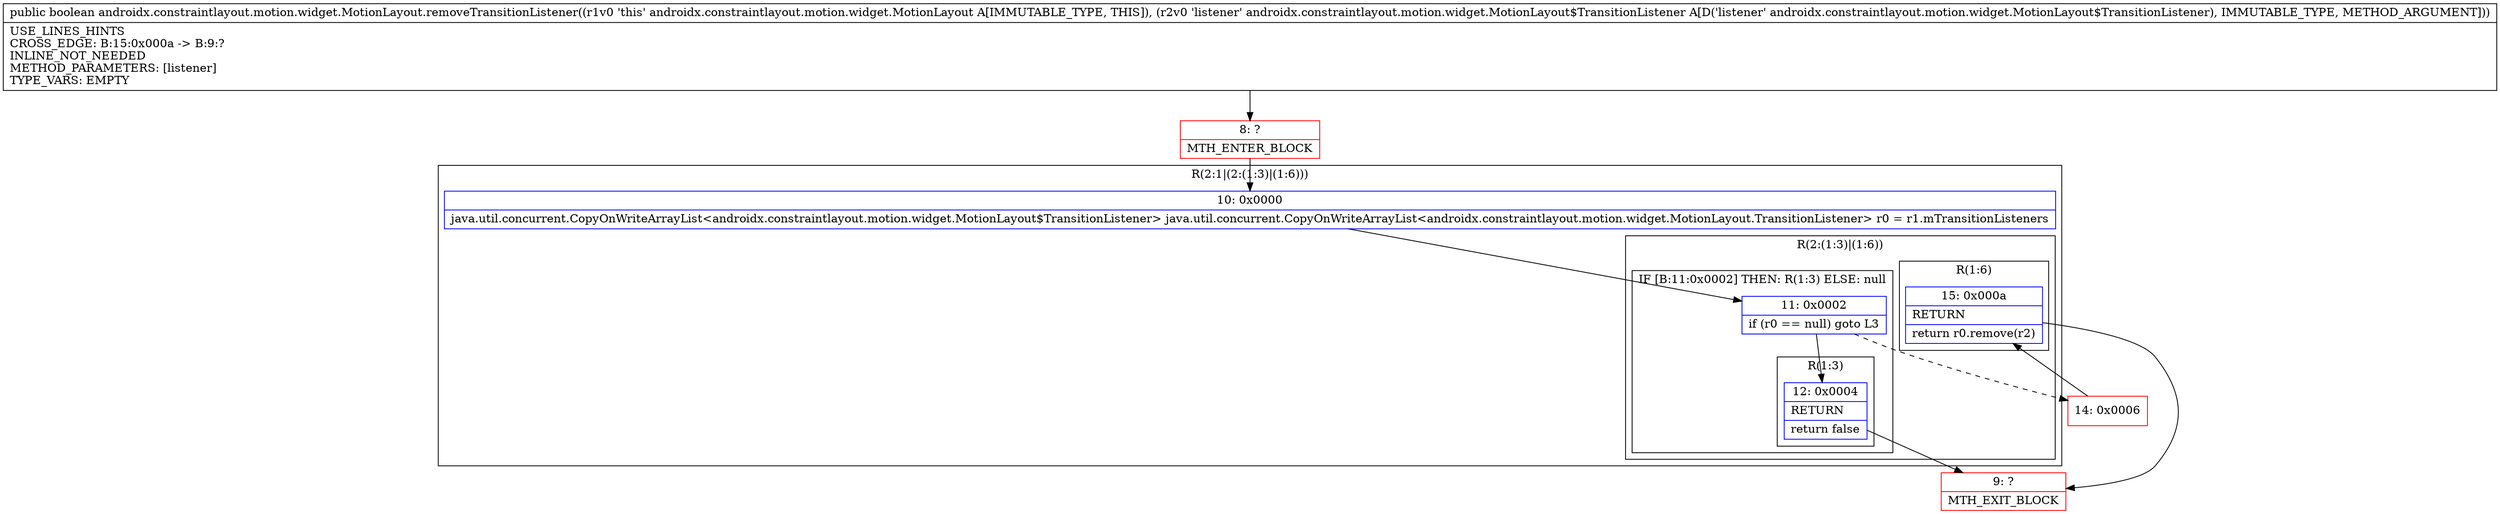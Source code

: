 digraph "CFG forandroidx.constraintlayout.motion.widget.MotionLayout.removeTransitionListener(Landroidx\/constraintlayout\/motion\/widget\/MotionLayout$TransitionListener;)Z" {
subgraph cluster_Region_1596173278 {
label = "R(2:1|(2:(1:3)|(1:6)))";
node [shape=record,color=blue];
Node_10 [shape=record,label="{10\:\ 0x0000|java.util.concurrent.CopyOnWriteArrayList\<androidx.constraintlayout.motion.widget.MotionLayout$TransitionListener\> java.util.concurrent.CopyOnWriteArrayList\<androidx.constraintlayout.motion.widget.MotionLayout.TransitionListener\> r0 = r1.mTransitionListeners\l}"];
subgraph cluster_Region_900549565 {
label = "R(2:(1:3)|(1:6))";
node [shape=record,color=blue];
subgraph cluster_IfRegion_798697584 {
label = "IF [B:11:0x0002] THEN: R(1:3) ELSE: null";
node [shape=record,color=blue];
Node_11 [shape=record,label="{11\:\ 0x0002|if (r0 == null) goto L3\l}"];
subgraph cluster_Region_1291095755 {
label = "R(1:3)";
node [shape=record,color=blue];
Node_12 [shape=record,label="{12\:\ 0x0004|RETURN\l|return false\l}"];
}
}
subgraph cluster_Region_1199297414 {
label = "R(1:6)";
node [shape=record,color=blue];
Node_15 [shape=record,label="{15\:\ 0x000a|RETURN\l|return r0.remove(r2)\l}"];
}
}
}
Node_8 [shape=record,color=red,label="{8\:\ ?|MTH_ENTER_BLOCK\l}"];
Node_9 [shape=record,color=red,label="{9\:\ ?|MTH_EXIT_BLOCK\l}"];
Node_14 [shape=record,color=red,label="{14\:\ 0x0006}"];
MethodNode[shape=record,label="{public boolean androidx.constraintlayout.motion.widget.MotionLayout.removeTransitionListener((r1v0 'this' androidx.constraintlayout.motion.widget.MotionLayout A[IMMUTABLE_TYPE, THIS]), (r2v0 'listener' androidx.constraintlayout.motion.widget.MotionLayout$TransitionListener A[D('listener' androidx.constraintlayout.motion.widget.MotionLayout$TransitionListener), IMMUTABLE_TYPE, METHOD_ARGUMENT]))  | USE_LINES_HINTS\lCROSS_EDGE: B:15:0x000a \-\> B:9:?\lINLINE_NOT_NEEDED\lMETHOD_PARAMETERS: [listener]\lTYPE_VARS: EMPTY\l}"];
MethodNode -> Node_8;Node_10 -> Node_11;
Node_11 -> Node_12;
Node_11 -> Node_14[style=dashed];
Node_12 -> Node_9;
Node_15 -> Node_9;
Node_8 -> Node_10;
Node_14 -> Node_15;
}

